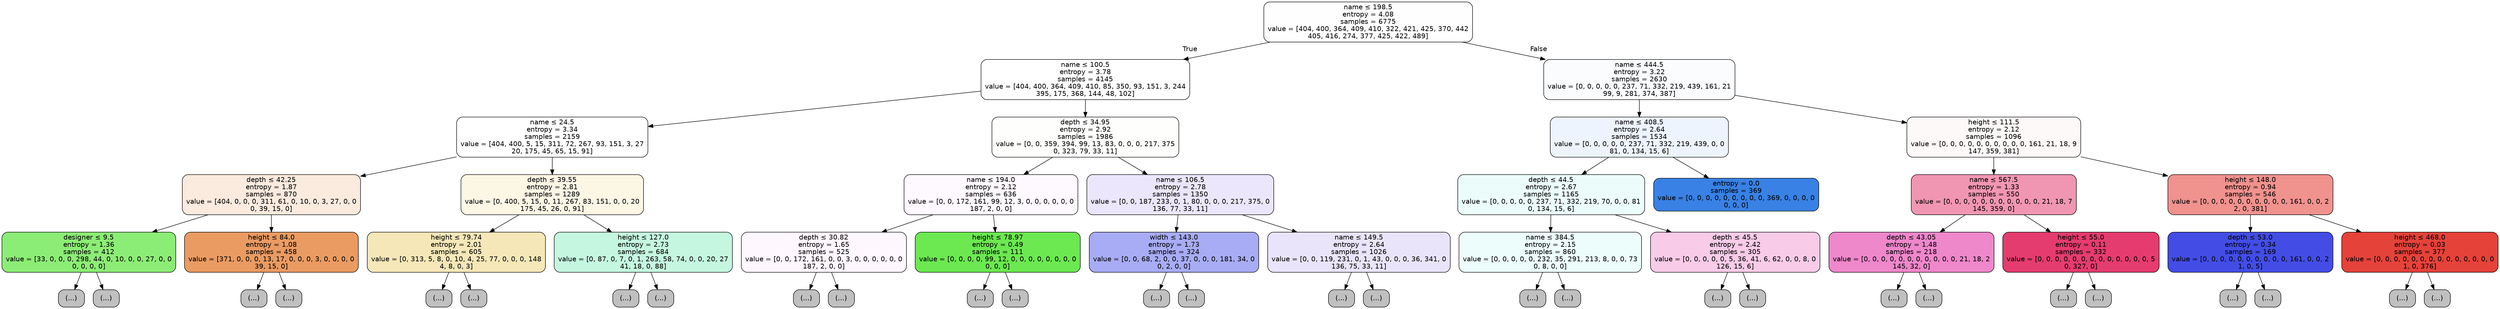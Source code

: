 digraph Tree {
node [shape=box, style="filled, rounded", color="black", fontname=helvetica] ;
edge [fontname=helvetica] ;
0 [label=<name &le; 198.5<br/>entropy = 4.08<br/>samples = 6775<br/>value = [404, 400, 364, 409, 410, 322, 421, 425, 370, 442<br/>405, 416, 274, 377, 425, 422, 489]>, fillcolor="#fffefe"] ;
1 [label=<name &le; 100.5<br/>entropy = 3.78<br/>samples = 4145<br/>value = [404, 400, 364, 409, 410, 85, 350, 93, 151, 3, 244<br/>395, 175, 368, 144, 48, 102]>, fillcolor="#ffffff"] ;
0 -> 1 [labeldistance=2.5, labelangle=45, headlabel="True"] ;
2 [label=<name &le; 24.5<br/>entropy = 3.34<br/>samples = 2159<br/>value = [404, 400, 5, 15, 311, 72, 267, 93, 151, 3, 27<br/>20, 175, 45, 65, 15, 91]>, fillcolor="#ffffff"] ;
1 -> 2 ;
3 [label=<depth &le; 42.25<br/>entropy = 1.87<br/>samples = 870<br/>value = [404, 0, 0, 0, 311, 61, 0, 10, 0, 3, 27, 0, 0<br/>0, 39, 15, 0]>, fillcolor="#fbeade"] ;
2 -> 3 ;
4 [label=<designer &le; 9.5<br/>entropy = 1.36<br/>samples = 412<br/>value = [33, 0, 0, 0, 298, 44, 0, 10, 0, 0, 27, 0, 0<br/>0, 0, 0, 0]>, fillcolor="#8ced76"] ;
3 -> 4 ;
5 [label="(...)", fillcolor="#C0C0C0"] ;
4 -> 5 ;
12 [label="(...)", fillcolor="#C0C0C0"] ;
4 -> 12 ;
31 [label=<height &le; 84.0<br/>entropy = 1.08<br/>samples = 458<br/>value = [371, 0, 0, 0, 13, 17, 0, 0, 0, 3, 0, 0, 0, 0<br/>39, 15, 0]>, fillcolor="#ea9b62"] ;
3 -> 31 ;
32 [label="(...)", fillcolor="#C0C0C0"] ;
31 -> 32 ;
47 [label="(...)", fillcolor="#C0C0C0"] ;
31 -> 47 ;
60 [label=<depth &le; 39.55<br/>entropy = 2.81<br/>samples = 1289<br/>value = [0, 400, 5, 15, 0, 11, 267, 83, 151, 0, 0, 20<br/>175, 45, 26, 0, 91]>, fillcolor="#fcf6e5"] ;
2 -> 60 ;
61 [label=<height &le; 79.74<br/>entropy = 2.01<br/>samples = 605<br/>value = [0, 313, 5, 8, 0, 10, 4, 25, 77, 0, 0, 0, 148<br/>4, 8, 0, 3]>, fillcolor="#f6e7b8"] ;
60 -> 61 ;
62 [label="(...)", fillcolor="#C0C0C0"] ;
61 -> 62 ;
83 [label="(...)", fillcolor="#C0C0C0"] ;
61 -> 83 ;
114 [label=<height &le; 127.0<br/>entropy = 2.73<br/>samples = 684<br/>value = [0, 87, 0, 7, 0, 1, 263, 58, 74, 0, 0, 20, 27<br/>41, 18, 0, 88]>, fillcolor="#c5f7e0"] ;
60 -> 114 ;
115 [label="(...)", fillcolor="#C0C0C0"] ;
114 -> 115 ;
208 [label="(...)", fillcolor="#C0C0C0"] ;
114 -> 208 ;
249 [label=<depth &le; 34.95<br/>entropy = 2.92<br/>samples = 1986<br/>value = [0, 0, 359, 394, 99, 13, 83, 0, 0, 0, 217, 375<br/>0, 323, 79, 33, 11]>, fillcolor="#fefffd"] ;
1 -> 249 ;
250 [label=<name &le; 194.0<br/>entropy = 2.12<br/>samples = 636<br/>value = [0, 0, 172, 161, 99, 12, 3, 0, 0, 0, 0, 0, 0<br/>187, 2, 0, 0]>, fillcolor="#fef9fe"] ;
249 -> 250 ;
251 [label=<depth &le; 30.82<br/>entropy = 1.65<br/>samples = 525<br/>value = [0, 0, 172, 161, 0, 0, 3, 0, 0, 0, 0, 0, 0<br/>187, 2, 0, 0]>, fillcolor="#fef7fe"] ;
250 -> 251 ;
252 [label="(...)", fillcolor="#C0C0C0"] ;
251 -> 252 ;
315 [label="(...)", fillcolor="#C0C0C0"] ;
251 -> 315 ;
320 [label=<height &le; 78.97<br/>entropy = 0.49<br/>samples = 111<br/>value = [0, 0, 0, 0, 99, 12, 0, 0, 0, 0, 0, 0, 0, 0<br/>0, 0, 0]>, fillcolor="#6ce851"] ;
250 -> 320 ;
321 [label="(...)", fillcolor="#C0C0C0"] ;
320 -> 321 ;
322 [label="(...)", fillcolor="#C0C0C0"] ;
320 -> 322 ;
323 [label=<name &le; 106.5<br/>entropy = 2.78<br/>samples = 1350<br/>value = [0, 0, 187, 233, 0, 1, 80, 0, 0, 0, 217, 375, 0<br/>136, 77, 33, 11]>, fillcolor="#ece6fc"] ;
249 -> 323 ;
324 [label=<width &le; 143.0<br/>entropy = 1.73<br/>samples = 324<br/>value = [0, 0, 68, 2, 0, 0, 37, 0, 0, 0, 181, 34, 0<br/>0, 2, 0, 0]>, fillcolor="#a8acf4"] ;
323 -> 324 ;
325 [label="(...)", fillcolor="#C0C0C0"] ;
324 -> 325 ;
344 [label="(...)", fillcolor="#C0C0C0"] ;
324 -> 344 ;
355 [label=<name &le; 149.5<br/>entropy = 2.64<br/>samples = 1026<br/>value = [0, 0, 119, 231, 0, 1, 43, 0, 0, 0, 36, 341, 0<br/>136, 75, 33, 11]>, fillcolor="#eae4fb"] ;
323 -> 355 ;
356 [label="(...)", fillcolor="#C0C0C0"] ;
355 -> 356 ;
561 [label="(...)", fillcolor="#C0C0C0"] ;
355 -> 561 ;
632 [label=<name &le; 444.5<br/>entropy = 3.22<br/>samples = 2630<br/>value = [0, 0, 0, 0, 0, 237, 71, 332, 219, 439, 161, 21<br/>99, 9, 281, 374, 387]>, fillcolor="#fafcfe"] ;
0 -> 632 [labeldistance=2.5, labelangle=-45, headlabel="False"] ;
633 [label=<name &le; 408.5<br/>entropy = 2.64<br/>samples = 1534<br/>value = [0, 0, 0, 0, 0, 237, 71, 332, 219, 439, 0, 0<br/>81, 0, 134, 15, 6]>, fillcolor="#edf4fd"] ;
632 -> 633 ;
634 [label=<depth &le; 44.5<br/>entropy = 2.67<br/>samples = 1165<br/>value = [0, 0, 0, 0, 0, 237, 71, 332, 219, 70, 0, 0, 81<br/>0, 134, 15, 6]>, fillcolor="#ebfcfa"] ;
633 -> 634 ;
635 [label=<name &le; 384.5<br/>entropy = 2.15<br/>samples = 860<br/>value = [0, 0, 0, 0, 0, 232, 35, 291, 213, 8, 0, 0, 73<br/>0, 8, 0, 0]>, fillcolor="#ecfdfb"] ;
634 -> 635 ;
636 [label="(...)", fillcolor="#C0C0C0"] ;
635 -> 636 ;
669 [label="(...)", fillcolor="#C0C0C0"] ;
635 -> 669 ;
696 [label=<depth &le; 45.5<br/>entropy = 2.42<br/>samples = 305<br/>value = [0, 0, 0, 0, 0, 5, 36, 41, 6, 62, 0, 0, 8, 0<br/>126, 15, 6]>, fillcolor="#f8cbe8"] ;
634 -> 696 ;
697 [label="(...)", fillcolor="#C0C0C0"] ;
696 -> 697 ;
698 [label="(...)", fillcolor="#C0C0C0"] ;
696 -> 698 ;
739 [label=<entropy = 0.0<br/>samples = 369<br/>value = [0, 0, 0, 0, 0, 0, 0, 0, 0, 369, 0, 0, 0, 0<br/>0, 0, 0]>, fillcolor="#3981e5"] ;
633 -> 739 ;
740 [label=<height &le; 111.5<br/>entropy = 2.12<br/>samples = 1096<br/>value = [0, 0, 0, 0, 0, 0, 0, 0, 0, 0, 161, 21, 18, 9<br/>147, 359, 381]>, fillcolor="#fef9f9"] ;
632 -> 740 ;
741 [label=<name &le; 567.5<br/>entropy = 1.33<br/>samples = 550<br/>value = [0, 0, 0, 0, 0, 0, 0, 0, 0, 0, 0, 21, 18, 7<br/>145, 359, 0]>, fillcolor="#f196b2"] ;
740 -> 741 ;
742 [label=<depth &le; 43.05<br/>entropy = 1.48<br/>samples = 218<br/>value = [0, 0, 0, 0, 0, 0, 0, 0, 0, 0, 0, 21, 18, 2<br/>145, 32, 0]>, fillcolor="#ef87cb"] ;
741 -> 742 ;
743 [label="(...)", fillcolor="#C0C0C0"] ;
742 -> 743 ;
750 [label="(...)", fillcolor="#C0C0C0"] ;
742 -> 750 ;
755 [label=<height &le; 55.0<br/>entropy = 0.11<br/>samples = 332<br/>value = [0, 0, 0, 0, 0, 0, 0, 0, 0, 0, 0, 0, 0, 5<br/>0, 327, 0]>, fillcolor="#e53c6f"] ;
741 -> 755 ;
756 [label="(...)", fillcolor="#C0C0C0"] ;
755 -> 756 ;
757 [label="(...)", fillcolor="#C0C0C0"] ;
755 -> 757 ;
758 [label=<height &le; 148.0<br/>entropy = 0.94<br/>samples = 546<br/>value = [0, 0, 0, 0, 0, 0, 0, 0, 0, 0, 161, 0, 0, 2<br/>2, 0, 381]>, fillcolor="#f0928e"] ;
740 -> 758 ;
759 [label=<depth &le; 53.0<br/>entropy = 0.34<br/>samples = 169<br/>value = [0, 0, 0, 0, 0, 0, 0, 0, 0, 0, 161, 0, 0, 2<br/>1, 0, 5]>, fillcolor="#434de6"] ;
758 -> 759 ;
760 [label="(...)", fillcolor="#C0C0C0"] ;
759 -> 760 ;
763 [label="(...)", fillcolor="#C0C0C0"] ;
759 -> 763 ;
766 [label=<height &le; 468.0<br/>entropy = 0.03<br/>samples = 377<br/>value = [0, 0, 0, 0, 0, 0, 0, 0, 0, 0, 0, 0, 0, 0<br/>1, 0, 376]>, fillcolor="#e5423a"] ;
758 -> 766 ;
767 [label="(...)", fillcolor="#C0C0C0"] ;
766 -> 767 ;
768 [label="(...)", fillcolor="#C0C0C0"] ;
766 -> 768 ;
}